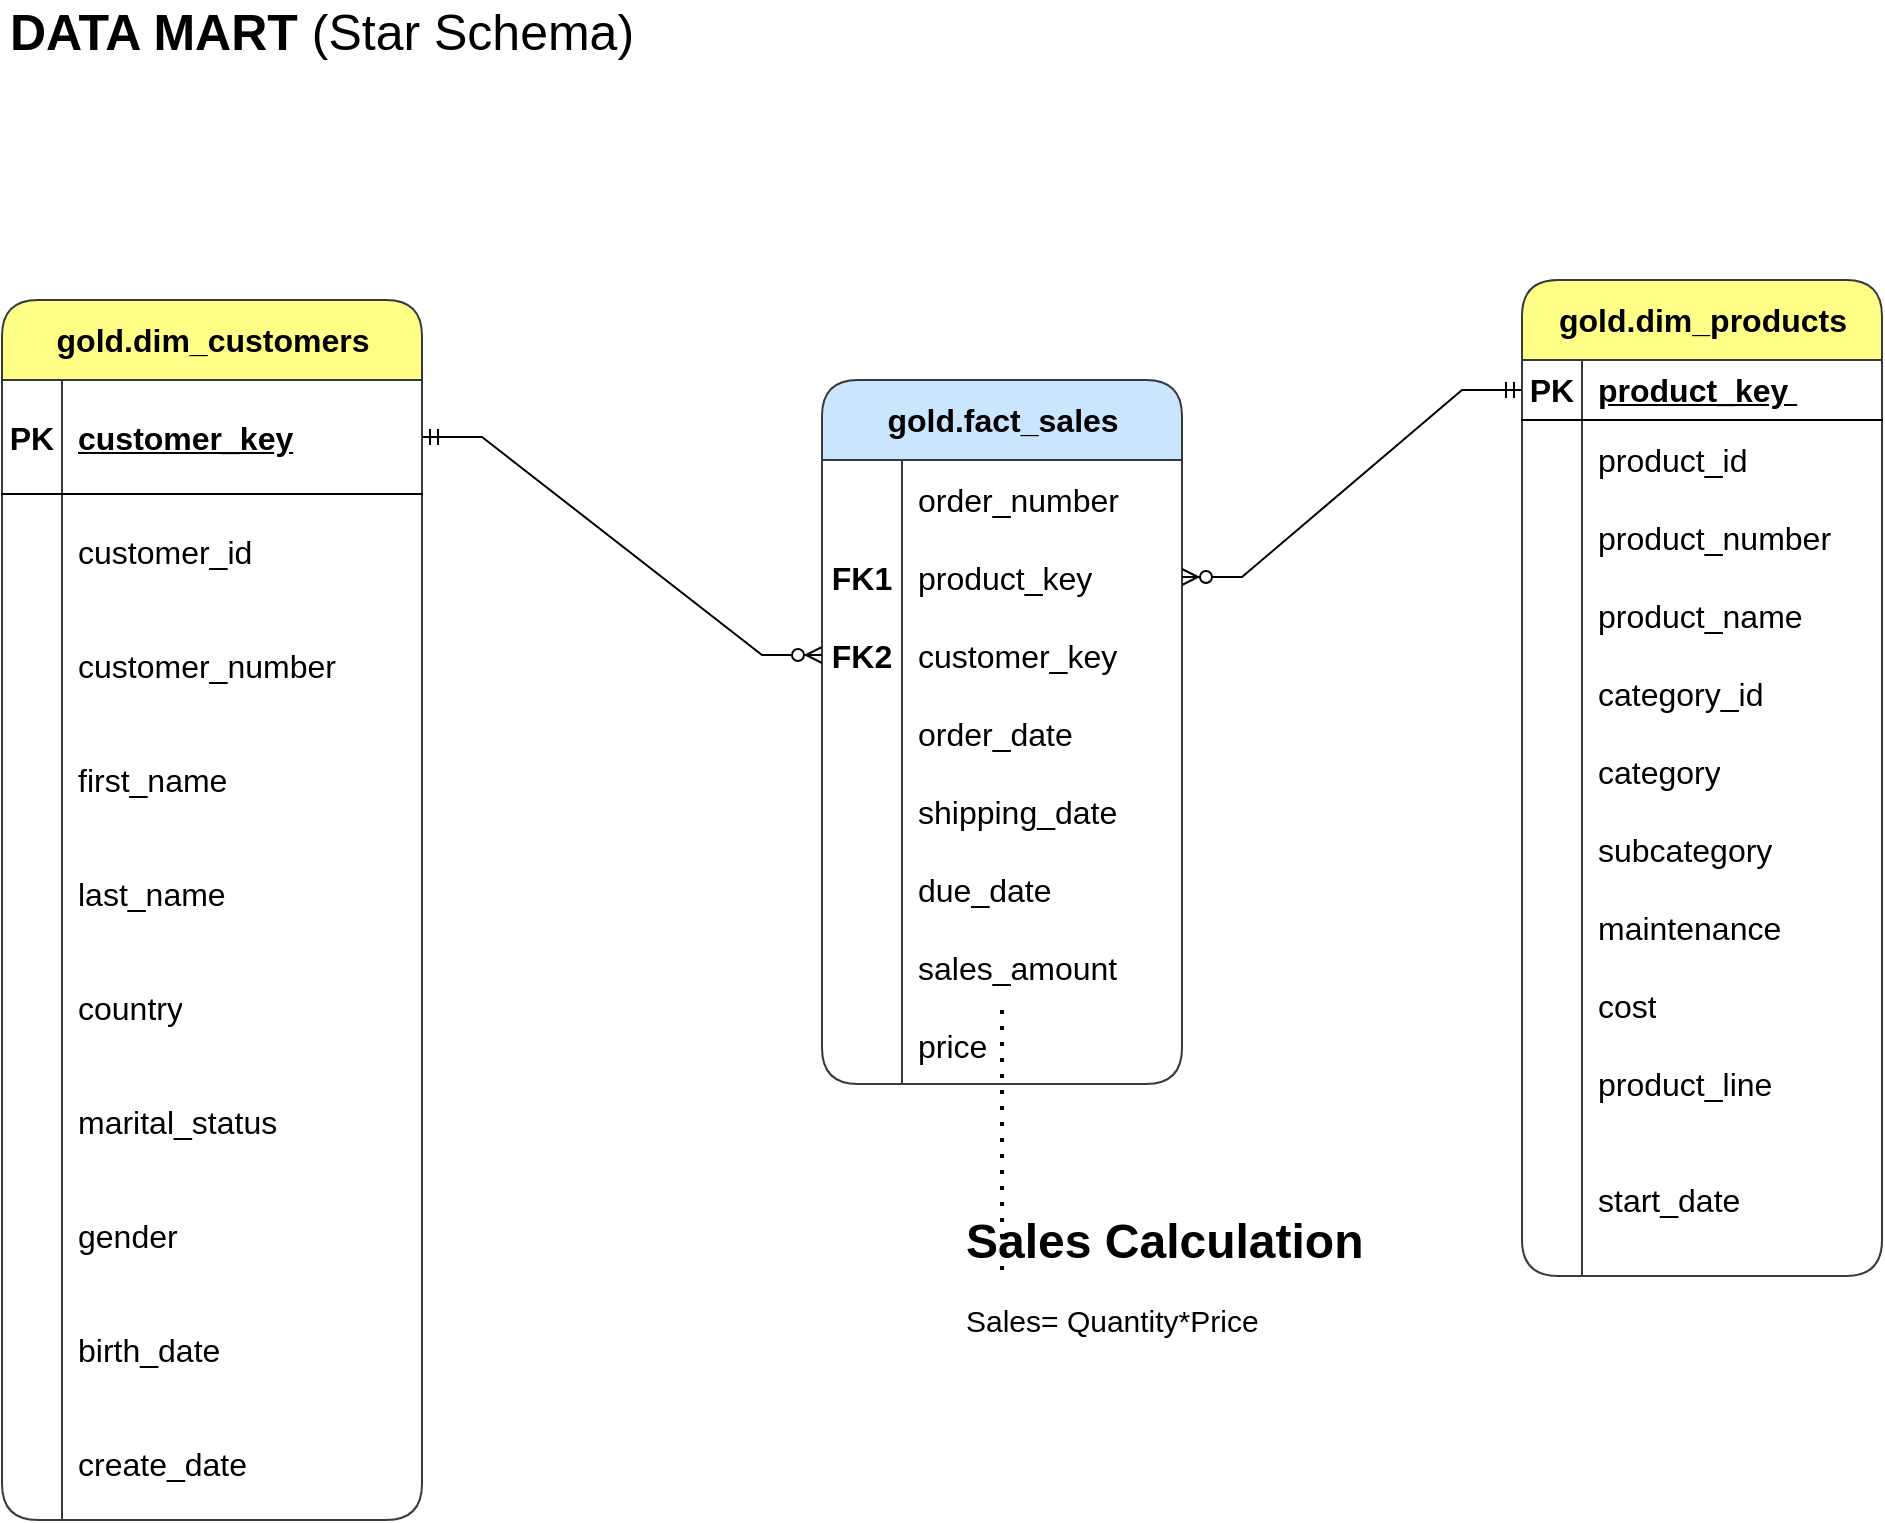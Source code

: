 <mxfile version="28.2.5">
  <diagram name="Page-1" id="1UCTEBGMUvzjB5U833gT">
    <mxGraphModel dx="1123" dy="737" grid="1" gridSize="10" guides="1" tooltips="1" connect="1" arrows="1" fold="1" page="1" pageScale="1" pageWidth="850" pageHeight="1100" math="0" shadow="0">
      <root>
        <mxCell id="0" />
        <mxCell id="1" parent="0" />
        <mxCell id="cyC6SVJAy2dMn2Ui6pXC-1" value="&lt;font style=&quot;font-size: 25px;&quot;&gt;&lt;b&gt;DATA MART&lt;/b&gt; (Star Schema)&lt;/font&gt;" style="text;html=1;align=center;verticalAlign=middle;whiteSpace=wrap;rounded=0;" vertex="1" parent="1">
          <mxGeometry x="40" y="20" width="320" height="30" as="geometry" />
        </mxCell>
        <mxCell id="cyC6SVJAy2dMn2Ui6pXC-17" value="gold.dim_customers" style="shape=table;startSize=40;container=1;collapsible=1;childLayout=tableLayout;fixedRows=1;rowLines=0;fontStyle=1;align=center;resizeLast=1;html=1;rounded=1;fillColor=#ffff88;strokeColor=#36393d;fontSize=16;" vertex="1" parent="1">
          <mxGeometry x="40" y="170" width="210" height="610" as="geometry" />
        </mxCell>
        <mxCell id="cyC6SVJAy2dMn2Ui6pXC-18" value="" style="shape=tableRow;horizontal=0;startSize=0;swimlaneHead=0;swimlaneBody=0;fillColor=none;collapsible=0;dropTarget=0;points=[[0,0.5],[1,0.5]];portConstraint=eastwest;top=0;left=0;right=0;bottom=1;" vertex="1" parent="cyC6SVJAy2dMn2Ui6pXC-17">
          <mxGeometry y="40" width="210" height="57" as="geometry" />
        </mxCell>
        <mxCell id="cyC6SVJAy2dMn2Ui6pXC-19" value="PK" style="shape=partialRectangle;connectable=0;fillColor=none;top=0;left=0;bottom=0;right=0;fontStyle=1;overflow=hidden;whiteSpace=wrap;html=1;fontSize=16;" vertex="1" parent="cyC6SVJAy2dMn2Ui6pXC-18">
          <mxGeometry width="30" height="57" as="geometry">
            <mxRectangle width="30" height="57" as="alternateBounds" />
          </mxGeometry>
        </mxCell>
        <mxCell id="cyC6SVJAy2dMn2Ui6pXC-20" value="customer_key" style="shape=partialRectangle;connectable=0;fillColor=none;top=0;left=0;bottom=0;right=0;align=left;spacingLeft=6;fontStyle=5;overflow=hidden;whiteSpace=wrap;html=1;fontSize=16;" vertex="1" parent="cyC6SVJAy2dMn2Ui6pXC-18">
          <mxGeometry x="30" width="180" height="57" as="geometry">
            <mxRectangle width="180" height="57" as="alternateBounds" />
          </mxGeometry>
        </mxCell>
        <mxCell id="cyC6SVJAy2dMn2Ui6pXC-21" value="" style="shape=tableRow;horizontal=0;startSize=0;swimlaneHead=0;swimlaneBody=0;fillColor=none;collapsible=0;dropTarget=0;points=[[0,0.5],[1,0.5]];portConstraint=eastwest;top=0;left=0;right=0;bottom=0;fontSize=16;" vertex="1" parent="cyC6SVJAy2dMn2Ui6pXC-17">
          <mxGeometry y="97" width="210" height="57" as="geometry" />
        </mxCell>
        <mxCell id="cyC6SVJAy2dMn2Ui6pXC-22" value="" style="shape=partialRectangle;connectable=0;fillColor=none;top=0;left=0;bottom=0;right=0;editable=1;overflow=hidden;whiteSpace=wrap;html=1;fontSize=16;" vertex="1" parent="cyC6SVJAy2dMn2Ui6pXC-21">
          <mxGeometry width="30" height="57" as="geometry">
            <mxRectangle width="30" height="57" as="alternateBounds" />
          </mxGeometry>
        </mxCell>
        <mxCell id="cyC6SVJAy2dMn2Ui6pXC-23" value="customer_id" style="shape=partialRectangle;connectable=0;fillColor=none;top=0;left=0;bottom=0;right=0;align=left;spacingLeft=6;overflow=hidden;whiteSpace=wrap;html=1;fontSize=16;" vertex="1" parent="cyC6SVJAy2dMn2Ui6pXC-21">
          <mxGeometry x="30" width="180" height="57" as="geometry">
            <mxRectangle width="180" height="57" as="alternateBounds" />
          </mxGeometry>
        </mxCell>
        <mxCell id="cyC6SVJAy2dMn2Ui6pXC-24" value="" style="shape=tableRow;horizontal=0;startSize=0;swimlaneHead=0;swimlaneBody=0;fillColor=none;collapsible=0;dropTarget=0;points=[[0,0.5],[1,0.5]];portConstraint=eastwest;top=0;left=0;right=0;bottom=0;fontSize=16;" vertex="1" parent="cyC6SVJAy2dMn2Ui6pXC-17">
          <mxGeometry y="154" width="210" height="57" as="geometry" />
        </mxCell>
        <mxCell id="cyC6SVJAy2dMn2Ui6pXC-25" value="" style="shape=partialRectangle;connectable=0;fillColor=none;top=0;left=0;bottom=0;right=0;editable=1;overflow=hidden;whiteSpace=wrap;html=1;fontSize=16;" vertex="1" parent="cyC6SVJAy2dMn2Ui6pXC-24">
          <mxGeometry width="30" height="57" as="geometry">
            <mxRectangle width="30" height="57" as="alternateBounds" />
          </mxGeometry>
        </mxCell>
        <mxCell id="cyC6SVJAy2dMn2Ui6pXC-26" value="customer_number" style="shape=partialRectangle;connectable=0;fillColor=none;top=0;left=0;bottom=0;right=0;align=left;spacingLeft=6;overflow=hidden;whiteSpace=wrap;html=1;fontSize=16;" vertex="1" parent="cyC6SVJAy2dMn2Ui6pXC-24">
          <mxGeometry x="30" width="180" height="57" as="geometry">
            <mxRectangle width="180" height="57" as="alternateBounds" />
          </mxGeometry>
        </mxCell>
        <mxCell id="cyC6SVJAy2dMn2Ui6pXC-27" value="" style="shape=tableRow;horizontal=0;startSize=0;swimlaneHead=0;swimlaneBody=0;fillColor=none;collapsible=0;dropTarget=0;points=[[0,0.5],[1,0.5]];portConstraint=eastwest;top=0;left=0;right=0;bottom=0;fontSize=16;" vertex="1" parent="cyC6SVJAy2dMn2Ui6pXC-17">
          <mxGeometry y="211" width="210" height="57" as="geometry" />
        </mxCell>
        <mxCell id="cyC6SVJAy2dMn2Ui6pXC-28" value="" style="shape=partialRectangle;connectable=0;fillColor=none;top=0;left=0;bottom=0;right=0;editable=1;overflow=hidden;whiteSpace=wrap;html=1;fontSize=16;" vertex="1" parent="cyC6SVJAy2dMn2Ui6pXC-27">
          <mxGeometry width="30" height="57" as="geometry">
            <mxRectangle width="30" height="57" as="alternateBounds" />
          </mxGeometry>
        </mxCell>
        <mxCell id="cyC6SVJAy2dMn2Ui6pXC-29" value="first_name" style="shape=partialRectangle;connectable=0;fillColor=none;top=0;left=0;bottom=0;right=0;align=left;spacingLeft=6;overflow=hidden;whiteSpace=wrap;html=1;fontSize=16;" vertex="1" parent="cyC6SVJAy2dMn2Ui6pXC-27">
          <mxGeometry x="30" width="180" height="57" as="geometry">
            <mxRectangle width="180" height="57" as="alternateBounds" />
          </mxGeometry>
        </mxCell>
        <mxCell id="cyC6SVJAy2dMn2Ui6pXC-43" value="" style="shape=tableRow;horizontal=0;startSize=0;swimlaneHead=0;swimlaneBody=0;fillColor=none;collapsible=0;dropTarget=0;points=[[0,0.5],[1,0.5]];portConstraint=eastwest;top=0;left=0;right=0;bottom=0;fontSize=16;" vertex="1" parent="cyC6SVJAy2dMn2Ui6pXC-17">
          <mxGeometry y="268" width="210" height="57" as="geometry" />
        </mxCell>
        <mxCell id="cyC6SVJAy2dMn2Ui6pXC-44" value="" style="shape=partialRectangle;connectable=0;fillColor=none;top=0;left=0;bottom=0;right=0;editable=1;overflow=hidden;whiteSpace=wrap;html=1;fontSize=16;" vertex="1" parent="cyC6SVJAy2dMn2Ui6pXC-43">
          <mxGeometry width="30" height="57" as="geometry">
            <mxRectangle width="30" height="57" as="alternateBounds" />
          </mxGeometry>
        </mxCell>
        <mxCell id="cyC6SVJAy2dMn2Ui6pXC-45" value="last_name" style="shape=partialRectangle;connectable=0;fillColor=none;top=0;left=0;bottom=0;right=0;align=left;spacingLeft=6;overflow=hidden;whiteSpace=wrap;html=1;fontSize=16;" vertex="1" parent="cyC6SVJAy2dMn2Ui6pXC-43">
          <mxGeometry x="30" width="180" height="57" as="geometry">
            <mxRectangle width="180" height="57" as="alternateBounds" />
          </mxGeometry>
        </mxCell>
        <mxCell id="cyC6SVJAy2dMn2Ui6pXC-46" value="" style="shape=tableRow;horizontal=0;startSize=0;swimlaneHead=0;swimlaneBody=0;fillColor=none;collapsible=0;dropTarget=0;points=[[0,0.5],[1,0.5]];portConstraint=eastwest;top=0;left=0;right=0;bottom=0;fontSize=16;" vertex="1" parent="cyC6SVJAy2dMn2Ui6pXC-17">
          <mxGeometry y="325" width="210" height="57" as="geometry" />
        </mxCell>
        <mxCell id="cyC6SVJAy2dMn2Ui6pXC-47" value="" style="shape=partialRectangle;connectable=0;fillColor=none;top=0;left=0;bottom=0;right=0;editable=1;overflow=hidden;whiteSpace=wrap;html=1;fontSize=16;" vertex="1" parent="cyC6SVJAy2dMn2Ui6pXC-46">
          <mxGeometry width="30" height="57" as="geometry">
            <mxRectangle width="30" height="57" as="alternateBounds" />
          </mxGeometry>
        </mxCell>
        <mxCell id="cyC6SVJAy2dMn2Ui6pXC-48" value="country" style="shape=partialRectangle;connectable=0;fillColor=none;top=0;left=0;bottom=0;right=0;align=left;spacingLeft=6;overflow=hidden;whiteSpace=wrap;html=1;fontSize=16;" vertex="1" parent="cyC6SVJAy2dMn2Ui6pXC-46">
          <mxGeometry x="30" width="180" height="57" as="geometry">
            <mxRectangle width="180" height="57" as="alternateBounds" />
          </mxGeometry>
        </mxCell>
        <mxCell id="cyC6SVJAy2dMn2Ui6pXC-49" value="" style="shape=tableRow;horizontal=0;startSize=0;swimlaneHead=0;swimlaneBody=0;fillColor=none;collapsible=0;dropTarget=0;points=[[0,0.5],[1,0.5]];portConstraint=eastwest;top=0;left=0;right=0;bottom=0;fontSize=16;" vertex="1" parent="cyC6SVJAy2dMn2Ui6pXC-17">
          <mxGeometry y="382" width="210" height="57" as="geometry" />
        </mxCell>
        <mxCell id="cyC6SVJAy2dMn2Ui6pXC-50" value="" style="shape=partialRectangle;connectable=0;fillColor=none;top=0;left=0;bottom=0;right=0;editable=1;overflow=hidden;whiteSpace=wrap;html=1;fontSize=16;" vertex="1" parent="cyC6SVJAy2dMn2Ui6pXC-49">
          <mxGeometry width="30" height="57" as="geometry">
            <mxRectangle width="30" height="57" as="alternateBounds" />
          </mxGeometry>
        </mxCell>
        <mxCell id="cyC6SVJAy2dMn2Ui6pXC-51" value="marital_status" style="shape=partialRectangle;connectable=0;fillColor=none;top=0;left=0;bottom=0;right=0;align=left;spacingLeft=6;overflow=hidden;whiteSpace=wrap;html=1;fontSize=16;" vertex="1" parent="cyC6SVJAy2dMn2Ui6pXC-49">
          <mxGeometry x="30" width="180" height="57" as="geometry">
            <mxRectangle width="180" height="57" as="alternateBounds" />
          </mxGeometry>
        </mxCell>
        <mxCell id="cyC6SVJAy2dMn2Ui6pXC-52" value="" style="shape=tableRow;horizontal=0;startSize=0;swimlaneHead=0;swimlaneBody=0;fillColor=none;collapsible=0;dropTarget=0;points=[[0,0.5],[1,0.5]];portConstraint=eastwest;top=0;left=0;right=0;bottom=0;fontSize=16;" vertex="1" parent="cyC6SVJAy2dMn2Ui6pXC-17">
          <mxGeometry y="439" width="210" height="57" as="geometry" />
        </mxCell>
        <mxCell id="cyC6SVJAy2dMn2Ui6pXC-53" value="" style="shape=partialRectangle;connectable=0;fillColor=none;top=0;left=0;bottom=0;right=0;editable=1;overflow=hidden;whiteSpace=wrap;html=1;fontSize=16;" vertex="1" parent="cyC6SVJAy2dMn2Ui6pXC-52">
          <mxGeometry width="30" height="57" as="geometry">
            <mxRectangle width="30" height="57" as="alternateBounds" />
          </mxGeometry>
        </mxCell>
        <mxCell id="cyC6SVJAy2dMn2Ui6pXC-54" value="&lt;div&gt;gender&lt;/div&gt;" style="shape=partialRectangle;connectable=0;fillColor=none;top=0;left=0;bottom=0;right=0;align=left;spacingLeft=6;overflow=hidden;whiteSpace=wrap;html=1;fontSize=16;" vertex="1" parent="cyC6SVJAy2dMn2Ui6pXC-52">
          <mxGeometry x="30" width="180" height="57" as="geometry">
            <mxRectangle width="180" height="57" as="alternateBounds" />
          </mxGeometry>
        </mxCell>
        <mxCell id="cyC6SVJAy2dMn2Ui6pXC-83" value="" style="shape=tableRow;horizontal=0;startSize=0;swimlaneHead=0;swimlaneBody=0;fillColor=none;collapsible=0;dropTarget=0;points=[[0,0.5],[1,0.5]];portConstraint=eastwest;top=0;left=0;right=0;bottom=0;fontSize=16;" vertex="1" parent="cyC6SVJAy2dMn2Ui6pXC-17">
          <mxGeometry y="496" width="210" height="57" as="geometry" />
        </mxCell>
        <mxCell id="cyC6SVJAy2dMn2Ui6pXC-84" value="" style="shape=partialRectangle;connectable=0;fillColor=none;top=0;left=0;bottom=0;right=0;editable=1;overflow=hidden;whiteSpace=wrap;html=1;fontSize=16;" vertex="1" parent="cyC6SVJAy2dMn2Ui6pXC-83">
          <mxGeometry width="30" height="57" as="geometry">
            <mxRectangle width="30" height="57" as="alternateBounds" />
          </mxGeometry>
        </mxCell>
        <mxCell id="cyC6SVJAy2dMn2Ui6pXC-85" value="&lt;div&gt;birth_date&lt;/div&gt;" style="shape=partialRectangle;connectable=0;fillColor=none;top=0;left=0;bottom=0;right=0;align=left;spacingLeft=6;overflow=hidden;whiteSpace=wrap;html=1;fontSize=16;" vertex="1" parent="cyC6SVJAy2dMn2Ui6pXC-83">
          <mxGeometry x="30" width="180" height="57" as="geometry">
            <mxRectangle width="180" height="57" as="alternateBounds" />
          </mxGeometry>
        </mxCell>
        <mxCell id="cyC6SVJAy2dMn2Ui6pXC-86" value="" style="shape=tableRow;horizontal=0;startSize=0;swimlaneHead=0;swimlaneBody=0;fillColor=none;collapsible=0;dropTarget=0;points=[[0,0.5],[1,0.5]];portConstraint=eastwest;top=0;left=0;right=0;bottom=0;fontSize=16;" vertex="1" parent="cyC6SVJAy2dMn2Ui6pXC-17">
          <mxGeometry y="553" width="210" height="57" as="geometry" />
        </mxCell>
        <mxCell id="cyC6SVJAy2dMn2Ui6pXC-87" value="" style="shape=partialRectangle;connectable=0;fillColor=none;top=0;left=0;bottom=0;right=0;editable=1;overflow=hidden;whiteSpace=wrap;html=1;fontSize=16;" vertex="1" parent="cyC6SVJAy2dMn2Ui6pXC-86">
          <mxGeometry width="30" height="57" as="geometry">
            <mxRectangle width="30" height="57" as="alternateBounds" />
          </mxGeometry>
        </mxCell>
        <mxCell id="cyC6SVJAy2dMn2Ui6pXC-88" value="&lt;div&gt;create_date&lt;/div&gt;" style="shape=partialRectangle;connectable=0;fillColor=none;top=0;left=0;bottom=0;right=0;align=left;spacingLeft=6;overflow=hidden;whiteSpace=wrap;html=1;fontSize=16;" vertex="1" parent="cyC6SVJAy2dMn2Ui6pXC-86">
          <mxGeometry x="30" width="180" height="57" as="geometry">
            <mxRectangle width="180" height="57" as="alternateBounds" />
          </mxGeometry>
        </mxCell>
        <mxCell id="cyC6SVJAy2dMn2Ui6pXC-127" value="gold.dim_products" style="shape=table;startSize=40;container=1;collapsible=1;childLayout=tableLayout;fixedRows=1;rowLines=0;fontStyle=1;align=center;resizeLast=1;html=1;fillColor=#ffff88;rounded=1;strokeColor=#36393d;fontSize=16;" vertex="1" parent="1">
          <mxGeometry x="800" y="160" width="180" height="498" as="geometry" />
        </mxCell>
        <mxCell id="cyC6SVJAy2dMn2Ui6pXC-128" value="" style="shape=tableRow;horizontal=0;startSize=0;swimlaneHead=0;swimlaneBody=0;fillColor=none;collapsible=0;dropTarget=0;points=[[0,0.5],[1,0.5]];portConstraint=eastwest;top=0;left=0;right=0;bottom=1;fontSize=16;" vertex="1" parent="cyC6SVJAy2dMn2Ui6pXC-127">
          <mxGeometry y="40" width="180" height="30" as="geometry" />
        </mxCell>
        <mxCell id="cyC6SVJAy2dMn2Ui6pXC-129" value="PK" style="shape=partialRectangle;connectable=0;fillColor=none;top=0;left=0;bottom=0;right=0;fontStyle=1;overflow=hidden;whiteSpace=wrap;html=1;fontSize=16;" vertex="1" parent="cyC6SVJAy2dMn2Ui6pXC-128">
          <mxGeometry width="30" height="30" as="geometry">
            <mxRectangle width="30" height="30" as="alternateBounds" />
          </mxGeometry>
        </mxCell>
        <mxCell id="cyC6SVJAy2dMn2Ui6pXC-130" value="product_key&amp;nbsp;" style="shape=partialRectangle;connectable=0;fillColor=none;top=0;left=0;bottom=0;right=0;align=left;spacingLeft=6;fontStyle=5;overflow=hidden;whiteSpace=wrap;html=1;fontSize=16;" vertex="1" parent="cyC6SVJAy2dMn2Ui6pXC-128">
          <mxGeometry x="30" width="150" height="30" as="geometry">
            <mxRectangle width="150" height="30" as="alternateBounds" />
          </mxGeometry>
        </mxCell>
        <mxCell id="cyC6SVJAy2dMn2Ui6pXC-131" value="" style="shape=tableRow;horizontal=0;startSize=0;swimlaneHead=0;swimlaneBody=0;fillColor=none;collapsible=0;dropTarget=0;points=[[0,0.5],[1,0.5]];portConstraint=eastwest;top=0;left=0;right=0;bottom=0;fontSize=16;" vertex="1" parent="cyC6SVJAy2dMn2Ui6pXC-127">
          <mxGeometry y="70" width="180" height="39" as="geometry" />
        </mxCell>
        <mxCell id="cyC6SVJAy2dMn2Ui6pXC-132" value="" style="shape=partialRectangle;connectable=0;fillColor=none;top=0;left=0;bottom=0;right=0;editable=1;overflow=hidden;whiteSpace=wrap;html=1;fontSize=16;" vertex="1" parent="cyC6SVJAy2dMn2Ui6pXC-131">
          <mxGeometry width="30" height="39" as="geometry">
            <mxRectangle width="30" height="39" as="alternateBounds" />
          </mxGeometry>
        </mxCell>
        <mxCell id="cyC6SVJAy2dMn2Ui6pXC-133" value="product_id" style="shape=partialRectangle;connectable=0;fillColor=none;top=0;left=0;bottom=0;right=0;align=left;spacingLeft=6;overflow=hidden;whiteSpace=wrap;html=1;fontSize=16;" vertex="1" parent="cyC6SVJAy2dMn2Ui6pXC-131">
          <mxGeometry x="30" width="150" height="39" as="geometry">
            <mxRectangle width="150" height="39" as="alternateBounds" />
          </mxGeometry>
        </mxCell>
        <mxCell id="cyC6SVJAy2dMn2Ui6pXC-134" value="" style="shape=tableRow;horizontal=0;startSize=0;swimlaneHead=0;swimlaneBody=0;fillColor=none;collapsible=0;dropTarget=0;points=[[0,0.5],[1,0.5]];portConstraint=eastwest;top=0;left=0;right=0;bottom=0;fontSize=16;" vertex="1" parent="cyC6SVJAy2dMn2Ui6pXC-127">
          <mxGeometry y="109" width="180" height="39" as="geometry" />
        </mxCell>
        <mxCell id="cyC6SVJAy2dMn2Ui6pXC-135" value="" style="shape=partialRectangle;connectable=0;fillColor=none;top=0;left=0;bottom=0;right=0;editable=1;overflow=hidden;whiteSpace=wrap;html=1;fontSize=16;" vertex="1" parent="cyC6SVJAy2dMn2Ui6pXC-134">
          <mxGeometry width="30" height="39" as="geometry">
            <mxRectangle width="30" height="39" as="alternateBounds" />
          </mxGeometry>
        </mxCell>
        <mxCell id="cyC6SVJAy2dMn2Ui6pXC-136" value="product_number" style="shape=partialRectangle;connectable=0;fillColor=none;top=0;left=0;bottom=0;right=0;align=left;spacingLeft=6;overflow=hidden;whiteSpace=wrap;html=1;fontSize=16;" vertex="1" parent="cyC6SVJAy2dMn2Ui6pXC-134">
          <mxGeometry x="30" width="150" height="39" as="geometry">
            <mxRectangle width="150" height="39" as="alternateBounds" />
          </mxGeometry>
        </mxCell>
        <mxCell id="cyC6SVJAy2dMn2Ui6pXC-137" value="" style="shape=tableRow;horizontal=0;startSize=0;swimlaneHead=0;swimlaneBody=0;fillColor=none;collapsible=0;dropTarget=0;points=[[0,0.5],[1,0.5]];portConstraint=eastwest;top=0;left=0;right=0;bottom=0;fontSize=16;" vertex="1" parent="cyC6SVJAy2dMn2Ui6pXC-127">
          <mxGeometry y="148" width="180" height="39" as="geometry" />
        </mxCell>
        <mxCell id="cyC6SVJAy2dMn2Ui6pXC-138" value="" style="shape=partialRectangle;connectable=0;fillColor=none;top=0;left=0;bottom=0;right=0;editable=1;overflow=hidden;whiteSpace=wrap;html=1;fontSize=16;" vertex="1" parent="cyC6SVJAy2dMn2Ui6pXC-137">
          <mxGeometry width="30" height="39" as="geometry">
            <mxRectangle width="30" height="39" as="alternateBounds" />
          </mxGeometry>
        </mxCell>
        <mxCell id="cyC6SVJAy2dMn2Ui6pXC-139" value="product_name" style="shape=partialRectangle;connectable=0;fillColor=none;top=0;left=0;bottom=0;right=0;align=left;spacingLeft=6;overflow=hidden;whiteSpace=wrap;html=1;fontSize=16;" vertex="1" parent="cyC6SVJAy2dMn2Ui6pXC-137">
          <mxGeometry x="30" width="150" height="39" as="geometry">
            <mxRectangle width="150" height="39" as="alternateBounds" />
          </mxGeometry>
        </mxCell>
        <mxCell id="cyC6SVJAy2dMn2Ui6pXC-141" value="" style="shape=tableRow;horizontal=0;startSize=0;swimlaneHead=0;swimlaneBody=0;fillColor=none;collapsible=0;dropTarget=0;points=[[0,0.5],[1,0.5]];portConstraint=eastwest;top=0;left=0;right=0;bottom=0;fontSize=16;" vertex="1" parent="cyC6SVJAy2dMn2Ui6pXC-127">
          <mxGeometry y="187" width="180" height="39" as="geometry" />
        </mxCell>
        <mxCell id="cyC6SVJAy2dMn2Ui6pXC-142" value="" style="shape=partialRectangle;connectable=0;fillColor=none;top=0;left=0;bottom=0;right=0;editable=1;overflow=hidden;whiteSpace=wrap;html=1;fontSize=16;" vertex="1" parent="cyC6SVJAy2dMn2Ui6pXC-141">
          <mxGeometry width="30" height="39" as="geometry">
            <mxRectangle width="30" height="39" as="alternateBounds" />
          </mxGeometry>
        </mxCell>
        <mxCell id="cyC6SVJAy2dMn2Ui6pXC-143" value="category_id" style="shape=partialRectangle;connectable=0;fillColor=none;top=0;left=0;bottom=0;right=0;align=left;spacingLeft=6;overflow=hidden;whiteSpace=wrap;html=1;fontSize=16;" vertex="1" parent="cyC6SVJAy2dMn2Ui6pXC-141">
          <mxGeometry x="30" width="150" height="39" as="geometry">
            <mxRectangle width="150" height="39" as="alternateBounds" />
          </mxGeometry>
        </mxCell>
        <mxCell id="cyC6SVJAy2dMn2Ui6pXC-144" value="" style="shape=tableRow;horizontal=0;startSize=0;swimlaneHead=0;swimlaneBody=0;fillColor=none;collapsible=0;dropTarget=0;points=[[0,0.5],[1,0.5]];portConstraint=eastwest;top=0;left=0;right=0;bottom=0;fontSize=16;" vertex="1" parent="cyC6SVJAy2dMn2Ui6pXC-127">
          <mxGeometry y="226" width="180" height="39" as="geometry" />
        </mxCell>
        <mxCell id="cyC6SVJAy2dMn2Ui6pXC-145" value="" style="shape=partialRectangle;connectable=0;fillColor=none;top=0;left=0;bottom=0;right=0;editable=1;overflow=hidden;whiteSpace=wrap;html=1;fontSize=16;" vertex="1" parent="cyC6SVJAy2dMn2Ui6pXC-144">
          <mxGeometry width="30" height="39" as="geometry">
            <mxRectangle width="30" height="39" as="alternateBounds" />
          </mxGeometry>
        </mxCell>
        <mxCell id="cyC6SVJAy2dMn2Ui6pXC-146" value="category" style="shape=partialRectangle;connectable=0;fillColor=none;top=0;left=0;bottom=0;right=0;align=left;spacingLeft=6;overflow=hidden;whiteSpace=wrap;html=1;fontSize=16;" vertex="1" parent="cyC6SVJAy2dMn2Ui6pXC-144">
          <mxGeometry x="30" width="150" height="39" as="geometry">
            <mxRectangle width="150" height="39" as="alternateBounds" />
          </mxGeometry>
        </mxCell>
        <mxCell id="cyC6SVJAy2dMn2Ui6pXC-147" value="" style="shape=tableRow;horizontal=0;startSize=0;swimlaneHead=0;swimlaneBody=0;fillColor=none;collapsible=0;dropTarget=0;points=[[0,0.5],[1,0.5]];portConstraint=eastwest;top=0;left=0;right=0;bottom=0;fontSize=16;" vertex="1" parent="cyC6SVJAy2dMn2Ui6pXC-127">
          <mxGeometry y="265" width="180" height="39" as="geometry" />
        </mxCell>
        <mxCell id="cyC6SVJAy2dMn2Ui6pXC-148" value="" style="shape=partialRectangle;connectable=0;fillColor=none;top=0;left=0;bottom=0;right=0;editable=1;overflow=hidden;whiteSpace=wrap;html=1;fontSize=16;" vertex="1" parent="cyC6SVJAy2dMn2Ui6pXC-147">
          <mxGeometry width="30" height="39" as="geometry">
            <mxRectangle width="30" height="39" as="alternateBounds" />
          </mxGeometry>
        </mxCell>
        <mxCell id="cyC6SVJAy2dMn2Ui6pXC-149" value="subcategory" style="shape=partialRectangle;connectable=0;fillColor=none;top=0;left=0;bottom=0;right=0;align=left;spacingLeft=6;overflow=hidden;whiteSpace=wrap;html=1;fontSize=16;" vertex="1" parent="cyC6SVJAy2dMn2Ui6pXC-147">
          <mxGeometry x="30" width="150" height="39" as="geometry">
            <mxRectangle width="150" height="39" as="alternateBounds" />
          </mxGeometry>
        </mxCell>
        <mxCell id="cyC6SVJAy2dMn2Ui6pXC-150" value="" style="shape=tableRow;horizontal=0;startSize=0;swimlaneHead=0;swimlaneBody=0;fillColor=none;collapsible=0;dropTarget=0;points=[[0,0.5],[1,0.5]];portConstraint=eastwest;top=0;left=0;right=0;bottom=0;fontSize=16;" vertex="1" parent="cyC6SVJAy2dMn2Ui6pXC-127">
          <mxGeometry y="304" width="180" height="39" as="geometry" />
        </mxCell>
        <mxCell id="cyC6SVJAy2dMn2Ui6pXC-151" value="" style="shape=partialRectangle;connectable=0;fillColor=none;top=0;left=0;bottom=0;right=0;editable=1;overflow=hidden;whiteSpace=wrap;html=1;fontSize=16;" vertex="1" parent="cyC6SVJAy2dMn2Ui6pXC-150">
          <mxGeometry width="30" height="39" as="geometry">
            <mxRectangle width="30" height="39" as="alternateBounds" />
          </mxGeometry>
        </mxCell>
        <mxCell id="cyC6SVJAy2dMn2Ui6pXC-152" value="maintenance" style="shape=partialRectangle;connectable=0;fillColor=none;top=0;left=0;bottom=0;right=0;align=left;spacingLeft=6;overflow=hidden;whiteSpace=wrap;html=1;fontSize=16;" vertex="1" parent="cyC6SVJAy2dMn2Ui6pXC-150">
          <mxGeometry x="30" width="150" height="39" as="geometry">
            <mxRectangle width="150" height="39" as="alternateBounds" />
          </mxGeometry>
        </mxCell>
        <mxCell id="cyC6SVJAy2dMn2Ui6pXC-153" value="" style="shape=tableRow;horizontal=0;startSize=0;swimlaneHead=0;swimlaneBody=0;fillColor=none;collapsible=0;dropTarget=0;points=[[0,0.5],[1,0.5]];portConstraint=eastwest;top=0;left=0;right=0;bottom=0;fontSize=16;" vertex="1" parent="cyC6SVJAy2dMn2Ui6pXC-127">
          <mxGeometry y="343" width="180" height="39" as="geometry" />
        </mxCell>
        <mxCell id="cyC6SVJAy2dMn2Ui6pXC-154" value="" style="shape=partialRectangle;connectable=0;fillColor=none;top=0;left=0;bottom=0;right=0;editable=1;overflow=hidden;whiteSpace=wrap;html=1;fontSize=16;" vertex="1" parent="cyC6SVJAy2dMn2Ui6pXC-153">
          <mxGeometry width="30" height="39" as="geometry">
            <mxRectangle width="30" height="39" as="alternateBounds" />
          </mxGeometry>
        </mxCell>
        <mxCell id="cyC6SVJAy2dMn2Ui6pXC-155" value="cost" style="shape=partialRectangle;connectable=0;fillColor=none;top=0;left=0;bottom=0;right=0;align=left;spacingLeft=6;overflow=hidden;whiteSpace=wrap;html=1;fontSize=16;" vertex="1" parent="cyC6SVJAy2dMn2Ui6pXC-153">
          <mxGeometry x="30" width="150" height="39" as="geometry">
            <mxRectangle width="150" height="39" as="alternateBounds" />
          </mxGeometry>
        </mxCell>
        <mxCell id="cyC6SVJAy2dMn2Ui6pXC-156" value="" style="shape=tableRow;horizontal=0;startSize=0;swimlaneHead=0;swimlaneBody=0;fillColor=none;collapsible=0;dropTarget=0;points=[[0,0.5],[1,0.5]];portConstraint=eastwest;top=0;left=0;right=0;bottom=0;fontSize=16;" vertex="1" parent="cyC6SVJAy2dMn2Ui6pXC-127">
          <mxGeometry y="382" width="180" height="39" as="geometry" />
        </mxCell>
        <mxCell id="cyC6SVJAy2dMn2Ui6pXC-157" value="" style="shape=partialRectangle;connectable=0;fillColor=none;top=0;left=0;bottom=0;right=0;editable=1;overflow=hidden;whiteSpace=wrap;html=1;fontSize=16;" vertex="1" parent="cyC6SVJAy2dMn2Ui6pXC-156">
          <mxGeometry width="30" height="39" as="geometry">
            <mxRectangle width="30" height="39" as="alternateBounds" />
          </mxGeometry>
        </mxCell>
        <mxCell id="cyC6SVJAy2dMn2Ui6pXC-158" value="product_line" style="shape=partialRectangle;connectable=0;fillColor=none;top=0;left=0;bottom=0;right=0;align=left;spacingLeft=6;overflow=hidden;whiteSpace=wrap;html=1;fontSize=16;" vertex="1" parent="cyC6SVJAy2dMn2Ui6pXC-156">
          <mxGeometry x="30" width="150" height="39" as="geometry">
            <mxRectangle width="150" height="39" as="alternateBounds" />
          </mxGeometry>
        </mxCell>
        <mxCell id="cyC6SVJAy2dMn2Ui6pXC-159" value="" style="shape=tableRow;horizontal=0;startSize=0;swimlaneHead=0;swimlaneBody=0;fillColor=none;collapsible=0;dropTarget=0;points=[[0,0.5],[1,0.5]];portConstraint=eastwest;top=0;left=0;right=0;bottom=0;fontSize=16;" vertex="1" parent="cyC6SVJAy2dMn2Ui6pXC-127">
          <mxGeometry y="421" width="180" height="77" as="geometry" />
        </mxCell>
        <mxCell id="cyC6SVJAy2dMn2Ui6pXC-160" value="" style="shape=partialRectangle;connectable=0;fillColor=none;top=0;left=0;bottom=0;right=0;editable=1;overflow=hidden;whiteSpace=wrap;html=1;fontSize=16;" vertex="1" parent="cyC6SVJAy2dMn2Ui6pXC-159">
          <mxGeometry width="30" height="77" as="geometry">
            <mxRectangle width="30" height="77" as="alternateBounds" />
          </mxGeometry>
        </mxCell>
        <mxCell id="cyC6SVJAy2dMn2Ui6pXC-161" value="start_date" style="shape=partialRectangle;connectable=0;fillColor=none;top=0;left=0;bottom=0;right=0;align=left;spacingLeft=6;overflow=hidden;whiteSpace=wrap;html=1;fontSize=16;" vertex="1" parent="cyC6SVJAy2dMn2Ui6pXC-159">
          <mxGeometry x="30" width="150" height="77" as="geometry">
            <mxRectangle width="150" height="77" as="alternateBounds" />
          </mxGeometry>
        </mxCell>
        <mxCell id="cyC6SVJAy2dMn2Ui6pXC-175" value="gold.fact_sales" style="shape=table;startSize=40;container=1;collapsible=1;childLayout=tableLayout;fixedRows=1;rowLines=0;fontStyle=1;align=center;resizeLast=1;html=1;fillColor=#cce5ff;rounded=1;strokeColor=#36393d;fontSize=16;" vertex="1" parent="1">
          <mxGeometry x="450" y="210" width="180" height="352" as="geometry" />
        </mxCell>
        <mxCell id="cyC6SVJAy2dMn2Ui6pXC-179" value="" style="shape=tableRow;horizontal=0;startSize=0;swimlaneHead=0;swimlaneBody=0;fillColor=none;collapsible=0;dropTarget=0;points=[[0,0.5],[1,0.5]];portConstraint=eastwest;top=0;left=0;right=0;bottom=0;fontSize=16;" vertex="1" parent="cyC6SVJAy2dMn2Ui6pXC-175">
          <mxGeometry y="40" width="180" height="39" as="geometry" />
        </mxCell>
        <mxCell id="cyC6SVJAy2dMn2Ui6pXC-180" value="" style="shape=partialRectangle;connectable=0;fillColor=none;top=0;left=0;bottom=0;right=0;editable=1;overflow=hidden;whiteSpace=wrap;html=1;fontSize=16;" vertex="1" parent="cyC6SVJAy2dMn2Ui6pXC-179">
          <mxGeometry width="40" height="39" as="geometry">
            <mxRectangle width="40" height="39" as="alternateBounds" />
          </mxGeometry>
        </mxCell>
        <mxCell id="cyC6SVJAy2dMn2Ui6pXC-181" value="order_number" style="shape=partialRectangle;connectable=0;fillColor=none;top=0;left=0;bottom=0;right=0;align=left;spacingLeft=6;overflow=hidden;whiteSpace=wrap;html=1;fontSize=16;" vertex="1" parent="cyC6SVJAy2dMn2Ui6pXC-179">
          <mxGeometry x="40" width="140" height="39" as="geometry">
            <mxRectangle width="140" height="39" as="alternateBounds" />
          </mxGeometry>
        </mxCell>
        <mxCell id="cyC6SVJAy2dMn2Ui6pXC-182" value="" style="shape=tableRow;horizontal=0;startSize=0;swimlaneHead=0;swimlaneBody=0;fillColor=none;collapsible=0;dropTarget=0;points=[[0,0.5],[1,0.5]];portConstraint=eastwest;top=0;left=0;right=0;bottom=0;fontSize=16;" vertex="1" parent="cyC6SVJAy2dMn2Ui6pXC-175">
          <mxGeometry y="79" width="180" height="39" as="geometry" />
        </mxCell>
        <mxCell id="cyC6SVJAy2dMn2Ui6pXC-183" value="&lt;b&gt;FK1&lt;/b&gt;" style="shape=partialRectangle;connectable=0;fillColor=none;top=0;left=0;bottom=0;right=0;editable=1;overflow=hidden;whiteSpace=wrap;html=1;fontSize=16;" vertex="1" parent="cyC6SVJAy2dMn2Ui6pXC-182">
          <mxGeometry width="40" height="39" as="geometry">
            <mxRectangle width="40" height="39" as="alternateBounds" />
          </mxGeometry>
        </mxCell>
        <mxCell id="cyC6SVJAy2dMn2Ui6pXC-184" value="product_key" style="shape=partialRectangle;connectable=0;fillColor=none;top=0;left=0;bottom=0;right=0;align=left;spacingLeft=6;overflow=hidden;whiteSpace=wrap;html=1;fontSize=16;" vertex="1" parent="cyC6SVJAy2dMn2Ui6pXC-182">
          <mxGeometry x="40" width="140" height="39" as="geometry">
            <mxRectangle width="140" height="39" as="alternateBounds" />
          </mxGeometry>
        </mxCell>
        <mxCell id="cyC6SVJAy2dMn2Ui6pXC-185" value="" style="shape=tableRow;horizontal=0;startSize=0;swimlaneHead=0;swimlaneBody=0;fillColor=none;collapsible=0;dropTarget=0;points=[[0,0.5],[1,0.5]];portConstraint=eastwest;top=0;left=0;right=0;bottom=0;fontSize=16;" vertex="1" parent="cyC6SVJAy2dMn2Ui6pXC-175">
          <mxGeometry y="118" width="180" height="39" as="geometry" />
        </mxCell>
        <mxCell id="cyC6SVJAy2dMn2Ui6pXC-186" value="&lt;b&gt;FK2&lt;/b&gt;" style="shape=partialRectangle;connectable=0;fillColor=none;top=0;left=0;bottom=0;right=0;editable=1;overflow=hidden;whiteSpace=wrap;html=1;fontSize=16;" vertex="1" parent="cyC6SVJAy2dMn2Ui6pXC-185">
          <mxGeometry width="40" height="39" as="geometry">
            <mxRectangle width="40" height="39" as="alternateBounds" />
          </mxGeometry>
        </mxCell>
        <mxCell id="cyC6SVJAy2dMn2Ui6pXC-187" value="customer_key" style="shape=partialRectangle;connectable=0;fillColor=none;top=0;left=0;bottom=0;right=0;align=left;spacingLeft=6;overflow=hidden;whiteSpace=wrap;html=1;fontSize=16;" vertex="1" parent="cyC6SVJAy2dMn2Ui6pXC-185">
          <mxGeometry x="40" width="140" height="39" as="geometry">
            <mxRectangle width="140" height="39" as="alternateBounds" />
          </mxGeometry>
        </mxCell>
        <mxCell id="cyC6SVJAy2dMn2Ui6pXC-188" value="" style="shape=tableRow;horizontal=0;startSize=0;swimlaneHead=0;swimlaneBody=0;fillColor=none;collapsible=0;dropTarget=0;points=[[0,0.5],[1,0.5]];portConstraint=eastwest;top=0;left=0;right=0;bottom=0;fontSize=16;" vertex="1" parent="cyC6SVJAy2dMn2Ui6pXC-175">
          <mxGeometry y="157" width="180" height="39" as="geometry" />
        </mxCell>
        <mxCell id="cyC6SVJAy2dMn2Ui6pXC-189" value="" style="shape=partialRectangle;connectable=0;fillColor=none;top=0;left=0;bottom=0;right=0;editable=1;overflow=hidden;whiteSpace=wrap;html=1;fontSize=16;" vertex="1" parent="cyC6SVJAy2dMn2Ui6pXC-188">
          <mxGeometry width="40" height="39" as="geometry">
            <mxRectangle width="40" height="39" as="alternateBounds" />
          </mxGeometry>
        </mxCell>
        <mxCell id="cyC6SVJAy2dMn2Ui6pXC-190" value="order_date" style="shape=partialRectangle;connectable=0;fillColor=none;top=0;left=0;bottom=0;right=0;align=left;spacingLeft=6;overflow=hidden;whiteSpace=wrap;html=1;fontSize=16;" vertex="1" parent="cyC6SVJAy2dMn2Ui6pXC-188">
          <mxGeometry x="40" width="140" height="39" as="geometry">
            <mxRectangle width="140" height="39" as="alternateBounds" />
          </mxGeometry>
        </mxCell>
        <mxCell id="cyC6SVJAy2dMn2Ui6pXC-191" value="" style="shape=tableRow;horizontal=0;startSize=0;swimlaneHead=0;swimlaneBody=0;fillColor=none;collapsible=0;dropTarget=0;points=[[0,0.5],[1,0.5]];portConstraint=eastwest;top=0;left=0;right=0;bottom=0;fontSize=16;" vertex="1" parent="cyC6SVJAy2dMn2Ui6pXC-175">
          <mxGeometry y="196" width="180" height="39" as="geometry" />
        </mxCell>
        <mxCell id="cyC6SVJAy2dMn2Ui6pXC-192" value="" style="shape=partialRectangle;connectable=0;fillColor=none;top=0;left=0;bottom=0;right=0;editable=1;overflow=hidden;whiteSpace=wrap;html=1;fontSize=16;" vertex="1" parent="cyC6SVJAy2dMn2Ui6pXC-191">
          <mxGeometry width="40" height="39" as="geometry">
            <mxRectangle width="40" height="39" as="alternateBounds" />
          </mxGeometry>
        </mxCell>
        <mxCell id="cyC6SVJAy2dMn2Ui6pXC-193" value="shipping_date" style="shape=partialRectangle;connectable=0;fillColor=none;top=0;left=0;bottom=0;right=0;align=left;spacingLeft=6;overflow=hidden;whiteSpace=wrap;html=1;fontSize=16;" vertex="1" parent="cyC6SVJAy2dMn2Ui6pXC-191">
          <mxGeometry x="40" width="140" height="39" as="geometry">
            <mxRectangle width="140" height="39" as="alternateBounds" />
          </mxGeometry>
        </mxCell>
        <mxCell id="cyC6SVJAy2dMn2Ui6pXC-194" value="" style="shape=tableRow;horizontal=0;startSize=0;swimlaneHead=0;swimlaneBody=0;fillColor=none;collapsible=0;dropTarget=0;points=[[0,0.5],[1,0.5]];portConstraint=eastwest;top=0;left=0;right=0;bottom=0;fontSize=16;" vertex="1" parent="cyC6SVJAy2dMn2Ui6pXC-175">
          <mxGeometry y="235" width="180" height="39" as="geometry" />
        </mxCell>
        <mxCell id="cyC6SVJAy2dMn2Ui6pXC-195" value="" style="shape=partialRectangle;connectable=0;fillColor=none;top=0;left=0;bottom=0;right=0;editable=1;overflow=hidden;whiteSpace=wrap;html=1;fontSize=16;" vertex="1" parent="cyC6SVJAy2dMn2Ui6pXC-194">
          <mxGeometry width="40" height="39" as="geometry">
            <mxRectangle width="40" height="39" as="alternateBounds" />
          </mxGeometry>
        </mxCell>
        <mxCell id="cyC6SVJAy2dMn2Ui6pXC-196" value="due_date" style="shape=partialRectangle;connectable=0;fillColor=none;top=0;left=0;bottom=0;right=0;align=left;spacingLeft=6;overflow=hidden;whiteSpace=wrap;html=1;fontSize=16;" vertex="1" parent="cyC6SVJAy2dMn2Ui6pXC-194">
          <mxGeometry x="40" width="140" height="39" as="geometry">
            <mxRectangle width="140" height="39" as="alternateBounds" />
          </mxGeometry>
        </mxCell>
        <mxCell id="cyC6SVJAy2dMn2Ui6pXC-197" value="" style="shape=tableRow;horizontal=0;startSize=0;swimlaneHead=0;swimlaneBody=0;fillColor=none;collapsible=0;dropTarget=0;points=[[0,0.5],[1,0.5]];portConstraint=eastwest;top=0;left=0;right=0;bottom=0;fontSize=16;" vertex="1" parent="cyC6SVJAy2dMn2Ui6pXC-175">
          <mxGeometry y="274" width="180" height="39" as="geometry" />
        </mxCell>
        <mxCell id="cyC6SVJAy2dMn2Ui6pXC-198" value="" style="shape=partialRectangle;connectable=0;fillColor=none;top=0;left=0;bottom=0;right=0;editable=1;overflow=hidden;whiteSpace=wrap;html=1;fontSize=16;" vertex="1" parent="cyC6SVJAy2dMn2Ui6pXC-197">
          <mxGeometry width="40" height="39" as="geometry">
            <mxRectangle width="40" height="39" as="alternateBounds" />
          </mxGeometry>
        </mxCell>
        <mxCell id="cyC6SVJAy2dMn2Ui6pXC-199" value="sales_amount" style="shape=partialRectangle;connectable=0;fillColor=none;top=0;left=0;bottom=0;right=0;align=left;spacingLeft=6;overflow=hidden;whiteSpace=wrap;html=1;fontSize=16;" vertex="1" parent="cyC6SVJAy2dMn2Ui6pXC-197">
          <mxGeometry x="40" width="140" height="39" as="geometry">
            <mxRectangle width="140" height="39" as="alternateBounds" />
          </mxGeometry>
        </mxCell>
        <mxCell id="cyC6SVJAy2dMn2Ui6pXC-200" value="" style="shape=tableRow;horizontal=0;startSize=0;swimlaneHead=0;swimlaneBody=0;fillColor=none;collapsible=0;dropTarget=0;points=[[0,0.5],[1,0.5]];portConstraint=eastwest;top=0;left=0;right=0;bottom=0;fontSize=16;" vertex="1" parent="cyC6SVJAy2dMn2Ui6pXC-175">
          <mxGeometry y="313" width="180" height="39" as="geometry" />
        </mxCell>
        <mxCell id="cyC6SVJAy2dMn2Ui6pXC-201" value="" style="shape=partialRectangle;connectable=0;fillColor=none;top=0;left=0;bottom=0;right=0;editable=1;overflow=hidden;whiteSpace=wrap;html=1;fontSize=16;" vertex="1" parent="cyC6SVJAy2dMn2Ui6pXC-200">
          <mxGeometry width="40" height="39" as="geometry">
            <mxRectangle width="40" height="39" as="alternateBounds" />
          </mxGeometry>
        </mxCell>
        <mxCell id="cyC6SVJAy2dMn2Ui6pXC-202" value="price" style="shape=partialRectangle;connectable=0;fillColor=none;top=0;left=0;bottom=0;right=0;align=left;spacingLeft=6;overflow=hidden;whiteSpace=wrap;html=1;fontSize=16;" vertex="1" parent="cyC6SVJAy2dMn2Ui6pXC-200">
          <mxGeometry x="40" width="140" height="39" as="geometry">
            <mxRectangle width="140" height="39" as="alternateBounds" />
          </mxGeometry>
        </mxCell>
        <mxCell id="cyC6SVJAy2dMn2Ui6pXC-209" value="" style="edgeStyle=entityRelationEdgeStyle;fontSize=12;html=1;endArrow=ERzeroToMany;startArrow=ERmandOne;rounded=0;exitX=1;exitY=0.5;exitDx=0;exitDy=0;entryX=0;entryY=0.5;entryDx=0;entryDy=0;" edge="1" parent="1" source="cyC6SVJAy2dMn2Ui6pXC-18" target="cyC6SVJAy2dMn2Ui6pXC-185">
          <mxGeometry width="100" height="100" relative="1" as="geometry">
            <mxPoint x="280" y="380" as="sourcePoint" />
            <mxPoint x="380" y="280" as="targetPoint" />
          </mxGeometry>
        </mxCell>
        <mxCell id="cyC6SVJAy2dMn2Ui6pXC-210" value="" style="edgeStyle=entityRelationEdgeStyle;fontSize=12;html=1;endArrow=ERzeroToMany;startArrow=ERmandOne;rounded=0;entryX=1;entryY=0.5;entryDx=0;entryDy=0;" edge="1" parent="1" source="cyC6SVJAy2dMn2Ui6pXC-128" target="cyC6SVJAy2dMn2Ui6pXC-182">
          <mxGeometry width="100" height="100" relative="1" as="geometry">
            <mxPoint x="630" y="350" as="sourcePoint" />
            <mxPoint x="730" y="250" as="targetPoint" />
          </mxGeometry>
        </mxCell>
        <mxCell id="cyC6SVJAy2dMn2Ui6pXC-213" value="&lt;h1 style=&quot;margin-top: 0px;&quot;&gt;Sales Calculation&lt;/h1&gt;&lt;p&gt;&lt;font style=&quot;font-size: 15px;&quot;&gt;Sales= Quantity*Price&amp;nbsp;&lt;/font&gt;&lt;/p&gt;" style="text;html=1;whiteSpace=wrap;overflow=hidden;rounded=0;" vertex="1" parent="1">
          <mxGeometry x="520" y="620" width="220" height="70" as="geometry" />
        </mxCell>
        <mxCell id="cyC6SVJAy2dMn2Ui6pXC-216" value="" style="endArrow=none;dashed=1;html=1;dashPattern=1 3;strokeWidth=2;rounded=0;exitX=0.091;exitY=0.5;exitDx=0;exitDy=0;exitPerimeter=0;" edge="1" parent="1" source="cyC6SVJAy2dMn2Ui6pXC-213" target="cyC6SVJAy2dMn2Ui6pXC-197">
          <mxGeometry width="50" height="50" relative="1" as="geometry">
            <mxPoint x="500" y="620" as="sourcePoint" />
            <mxPoint x="550" y="570" as="targetPoint" />
          </mxGeometry>
        </mxCell>
      </root>
    </mxGraphModel>
  </diagram>
</mxfile>
